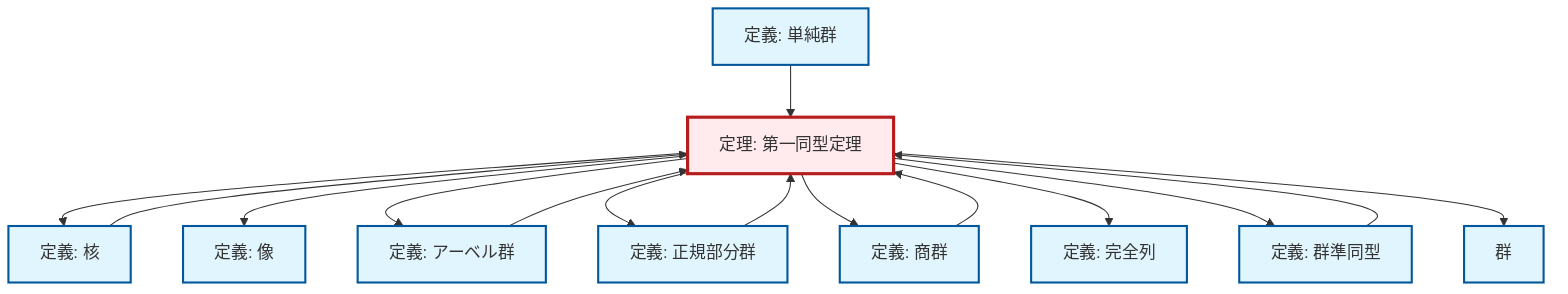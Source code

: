 graph TD
    classDef definition fill:#e1f5fe,stroke:#01579b,stroke-width:2px
    classDef theorem fill:#f3e5f5,stroke:#4a148c,stroke-width:2px
    classDef axiom fill:#fff3e0,stroke:#e65100,stroke-width:2px
    classDef example fill:#e8f5e9,stroke:#1b5e20,stroke-width:2px
    classDef current fill:#ffebee,stroke:#b71c1c,stroke-width:3px
    def-simple-group["定義: 単純群"]:::definition
    def-abelian-group["定義: アーベル群"]:::definition
    def-quotient-group["定義: 商群"]:::definition
    def-kernel["定義: 核"]:::definition
    def-normal-subgroup["定義: 正規部分群"]:::definition
    thm-first-isomorphism["定理: 第一同型定理"]:::theorem
    def-homomorphism["定義: 群準同型"]:::definition
    def-exact-sequence["定義: 完全列"]:::definition
    def-group["群"]:::definition
    def-image["定義: 像"]:::definition
    def-kernel --> thm-first-isomorphism
    def-abelian-group --> thm-first-isomorphism
    def-normal-subgroup --> thm-first-isomorphism
    thm-first-isomorphism --> def-kernel
    def-homomorphism --> thm-first-isomorphism
    thm-first-isomorphism --> def-image
    thm-first-isomorphism --> def-abelian-group
    thm-first-isomorphism --> def-normal-subgroup
    thm-first-isomorphism --> def-quotient-group
    def-simple-group --> thm-first-isomorphism
    thm-first-isomorphism --> def-exact-sequence
    thm-first-isomorphism --> def-homomorphism
    thm-first-isomorphism --> def-group
    def-quotient-group --> thm-first-isomorphism
    class thm-first-isomorphism current